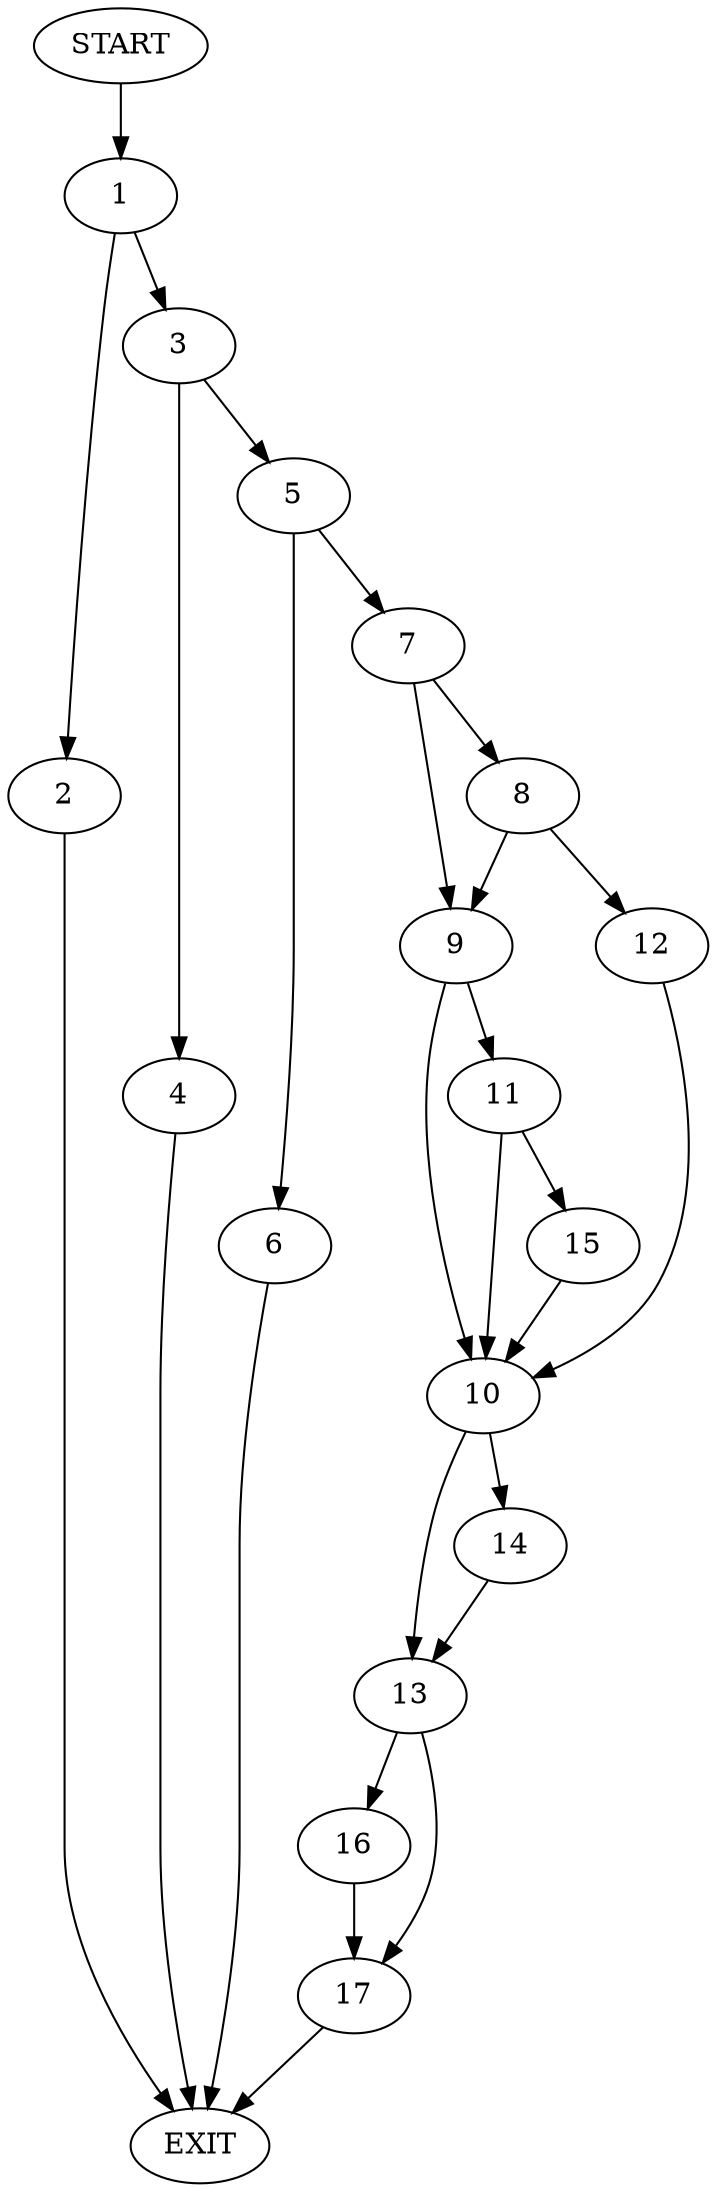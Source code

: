 digraph {
0 [label="START"]
18 [label="EXIT"]
0 -> 1
1 -> 2
1 -> 3
3 -> 4
3 -> 5
2 -> 18
4 -> 18
5 -> 6
5 -> 7
6 -> 18
7 -> 8
7 -> 9
9 -> 10
9 -> 11
8 -> 12
8 -> 9
12 -> 10
10 -> 13
10 -> 14
11 -> 10
11 -> 15
15 -> 10
13 -> 16
13 -> 17
14 -> 13
16 -> 17
17 -> 18
}
